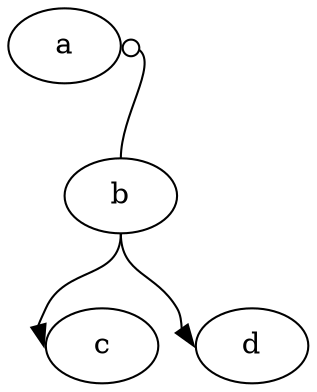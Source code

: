 digraph graphname {
#     0 [label = "zero"];
     1 [label = "a"];
     2 [label = "b"];
     3 [label = "c"];
     4 [label = "d"];
#     5 [label = "1"];
#     6 [label = "2"];
#     1 -> 2 [headport = n, tailport = s];
     1 -> 2 [headport = n, tailport = e,dir=back,arrowtail = odot];
     2 -> 3 [headport = w, tailport = s];
     2 -> 4 [headport = w, tailport = s];
#     1 -> 4 [headport = n, tailport = s];
#     5 -> 6 [arrowhead = diamond];
#     "yes sir!" -> "no sir!";
 }
 
 
 
 